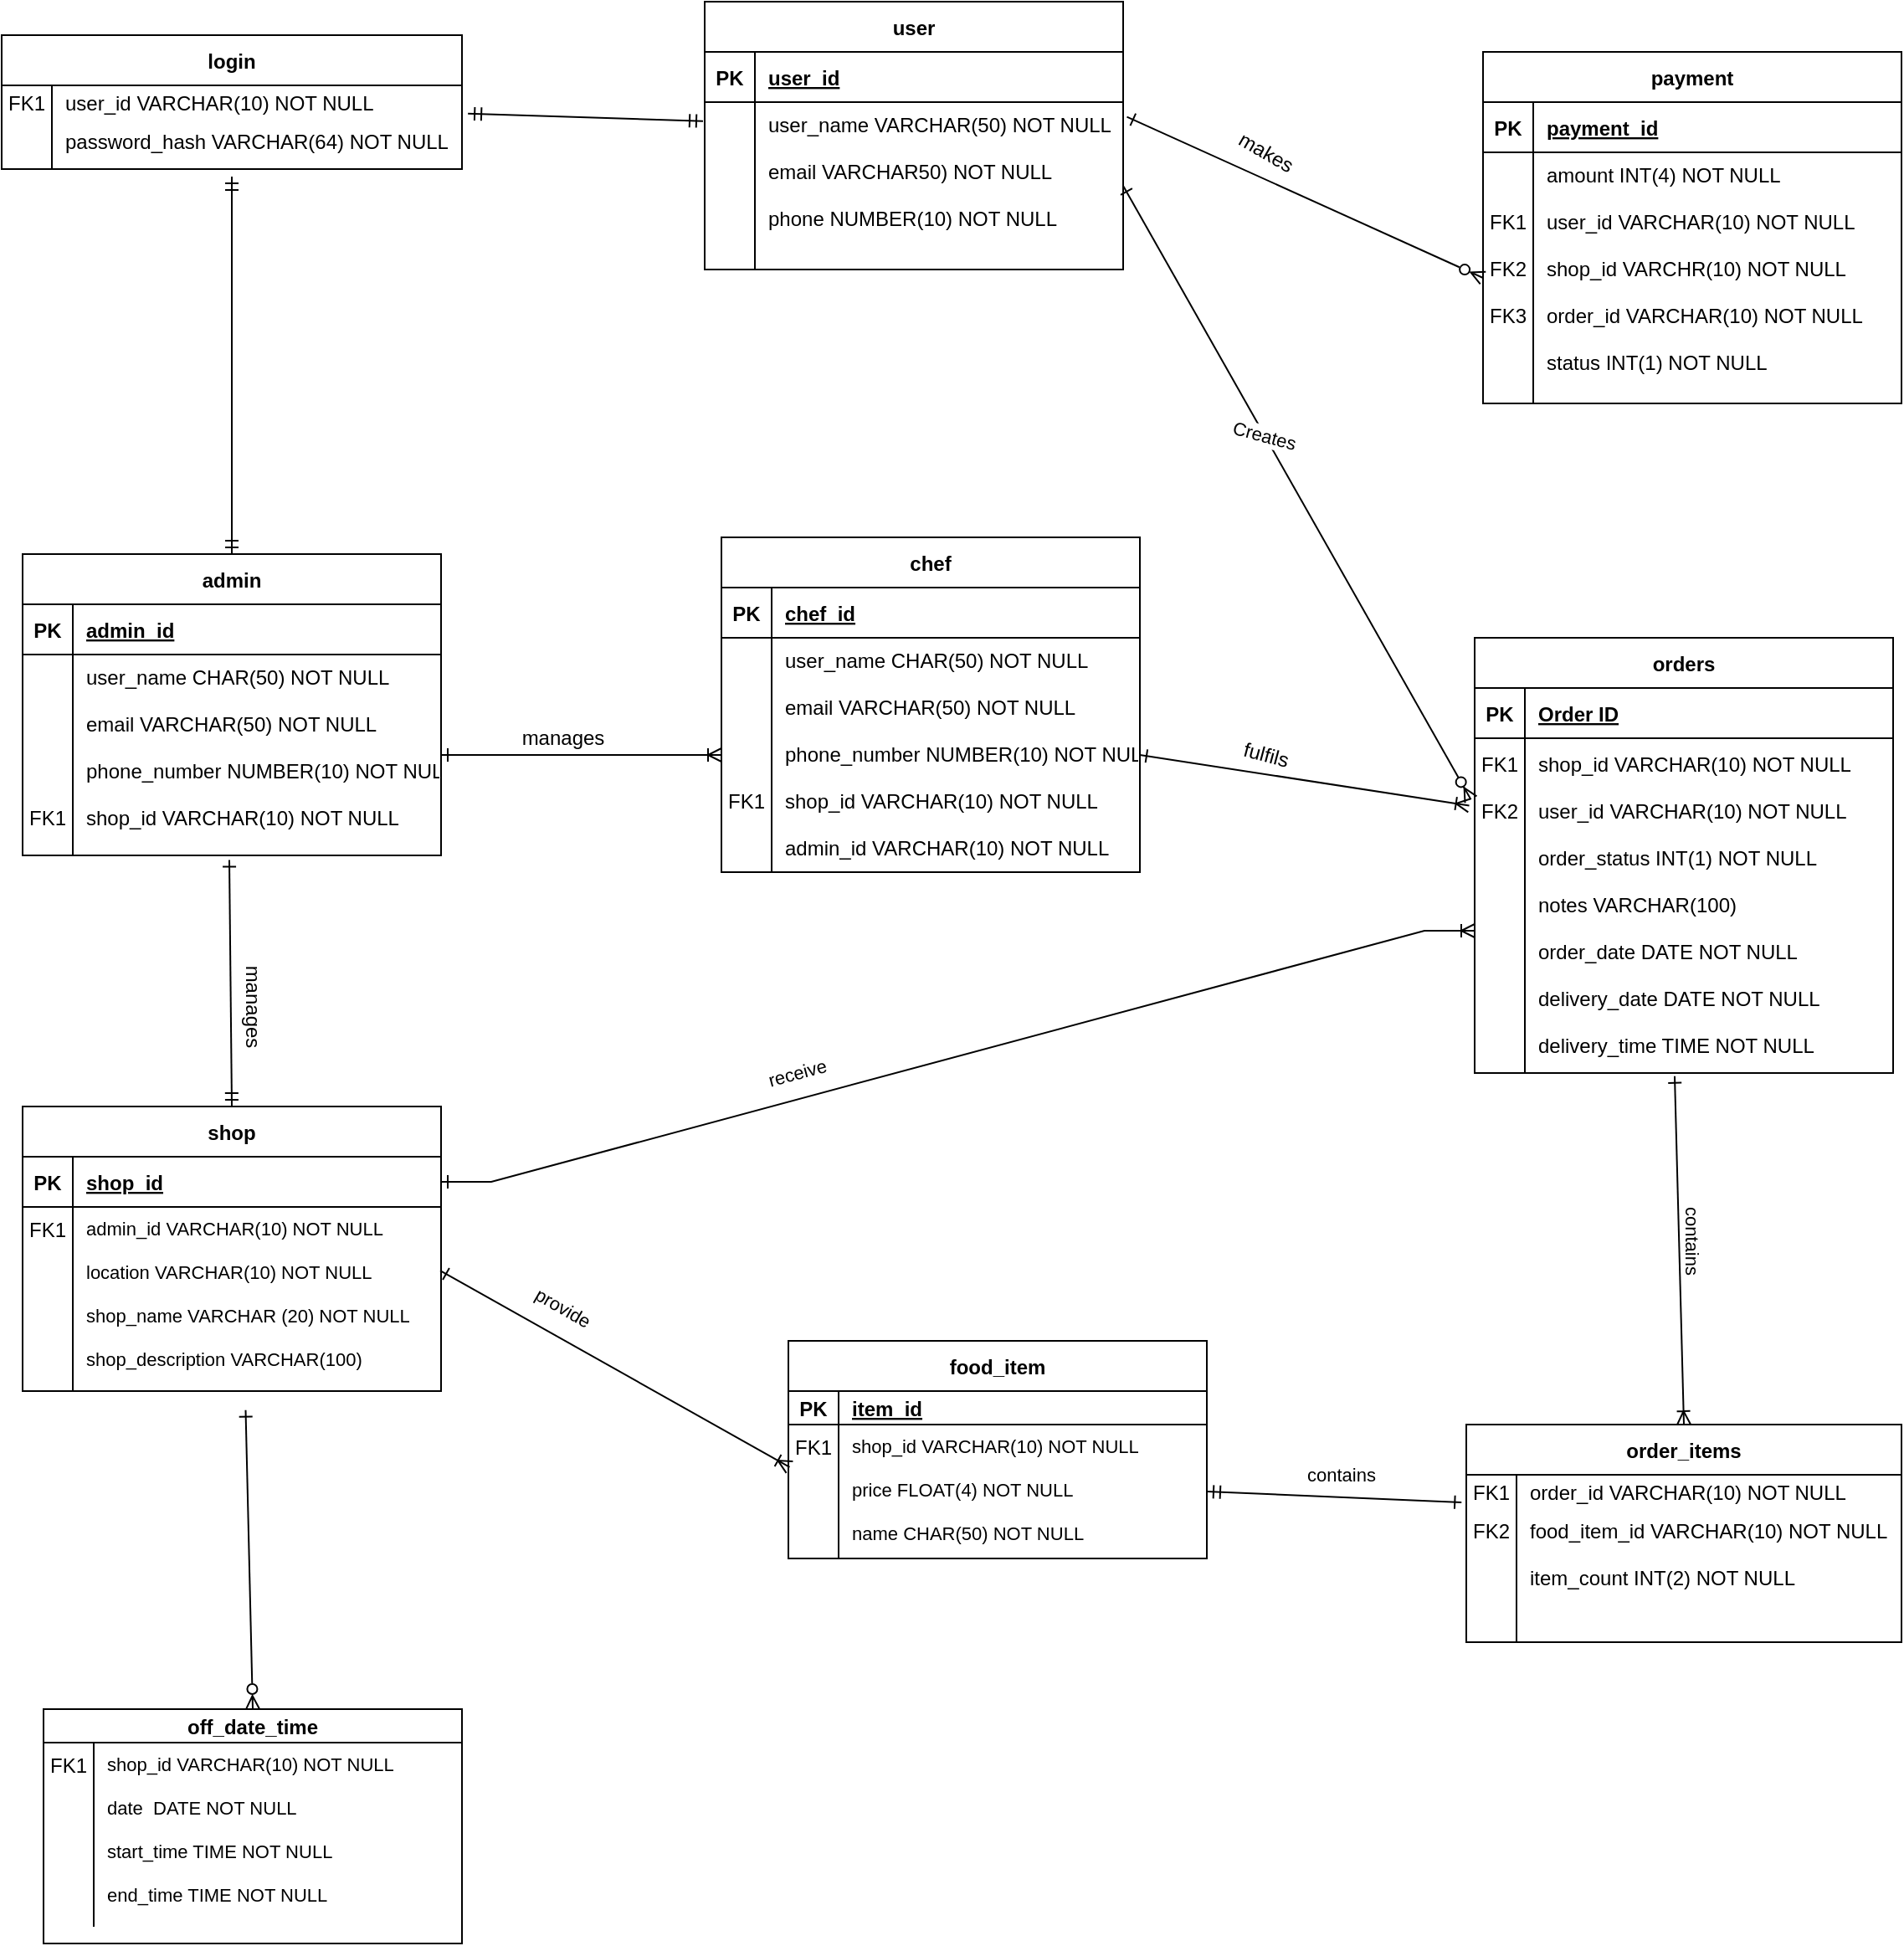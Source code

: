 <mxfile version="17.4.0" type="device"><diagram id="R2lEEEUBdFMjLlhIrx00" name="Page-1"><mxGraphModel dx="2926" dy="2122" grid="1" gridSize="10" guides="1" tooltips="1" connect="1" arrows="1" fold="1" page="1" pageScale="1" pageWidth="850" pageHeight="1100" math="0" shadow="0" extFonts="Permanent Marker^https://fonts.googleapis.com/css?family=Permanent+Marker"><root><mxCell id="0"/><mxCell id="1" parent="0"/><mxCell id="C-vyLk0tnHw3VtMMgP7b-1" value="" style="endArrow=ERzeroToMany;startArrow=ERone;endFill=1;startFill=0;exitX=1;exitY=0.5;exitDx=0;exitDy=0;entryX=-0.009;entryY=0.039;entryDx=0;entryDy=0;entryPerimeter=0;" parent="1" source="C-vyLk0tnHw3VtMMgP7b-27" target="C-vyLk0tnHw3VtMMgP7b-9" edge="1"><mxGeometry width="100" height="100" relative="1" as="geometry"><mxPoint x="340" y="720" as="sourcePoint"/><mxPoint x="440" y="620" as="targetPoint"/></mxGeometry></mxCell><mxCell id="uPToIhq1g-ueqpXhTGk2-4" value="Creates" style="edgeLabel;html=1;align=center;verticalAlign=middle;resizable=0;points=[];fontSize=11;rotation=15;" parent="C-vyLk0tnHw3VtMMgP7b-1" vertex="1" connectable="0"><mxGeometry x="-0.127" y="2" relative="1" as="geometry"><mxPoint x="-9" y="-10" as="offset"/></mxGeometry></mxCell><mxCell id="C-vyLk0tnHw3VtMMgP7b-12" value="" style="endArrow=ERoneToMany;startArrow=ERone;endFill=0;startFill=0;exitX=0.478;exitY=1.011;exitDx=0;exitDy=0;exitPerimeter=0;entryX=0.5;entryY=0;entryDx=0;entryDy=0;" parent="1" source="C-vyLk0tnHw3VtMMgP7b-9" target="C-vyLk0tnHw3VtMMgP7b-13" edge="1"><mxGeometry width="100" height="100" relative="1" as="geometry"><mxPoint x="400" y="180" as="sourcePoint"/><mxPoint x="460" y="205" as="targetPoint"/></mxGeometry></mxCell><mxCell id="C-vyLk0tnHw3VtMMgP7b-2" value="orders" style="shape=table;startSize=30;container=1;collapsible=1;childLayout=tableLayout;fixedRows=1;rowLines=0;fontStyle=1;align=center;resizeLast=1;" parent="1" vertex="1"><mxGeometry x="410" y="130" width="250" height="260" as="geometry"><mxRectangle x="450" y="120" width="70" height="30" as="alternateBounds"/></mxGeometry></mxCell><mxCell id="C-vyLk0tnHw3VtMMgP7b-3" value="" style="shape=partialRectangle;collapsible=0;dropTarget=0;pointerEvents=0;fillColor=none;points=[[0,0.5],[1,0.5]];portConstraint=eastwest;top=0;left=0;right=0;bottom=1;" parent="C-vyLk0tnHw3VtMMgP7b-2" vertex="1"><mxGeometry y="30" width="250" height="30" as="geometry"/></mxCell><mxCell id="C-vyLk0tnHw3VtMMgP7b-4" value="PK" style="shape=partialRectangle;overflow=hidden;connectable=0;fillColor=none;top=0;left=0;bottom=0;right=0;fontStyle=1;" parent="C-vyLk0tnHw3VtMMgP7b-3" vertex="1"><mxGeometry width="30" height="30" as="geometry"><mxRectangle width="30" height="30" as="alternateBounds"/></mxGeometry></mxCell><mxCell id="C-vyLk0tnHw3VtMMgP7b-5" value="Order ID" style="shape=partialRectangle;overflow=hidden;connectable=0;fillColor=none;top=0;left=0;bottom=0;right=0;align=left;spacingLeft=6;fontStyle=5;" parent="C-vyLk0tnHw3VtMMgP7b-3" vertex="1"><mxGeometry x="30" width="220" height="30" as="geometry"><mxRectangle width="220" height="30" as="alternateBounds"/></mxGeometry></mxCell><mxCell id="C-vyLk0tnHw3VtMMgP7b-6" value="" style="shape=partialRectangle;collapsible=0;dropTarget=0;pointerEvents=0;fillColor=none;points=[[0,0.5],[1,0.5]];portConstraint=eastwest;top=0;left=0;right=0;bottom=0;" parent="C-vyLk0tnHw3VtMMgP7b-2" vertex="1"><mxGeometry y="60" width="250" height="30" as="geometry"/></mxCell><mxCell id="C-vyLk0tnHw3VtMMgP7b-7" value="FK1" style="shape=partialRectangle;overflow=hidden;connectable=0;fillColor=none;top=0;left=0;bottom=0;right=0;" parent="C-vyLk0tnHw3VtMMgP7b-6" vertex="1"><mxGeometry width="30" height="30" as="geometry"><mxRectangle width="30" height="30" as="alternateBounds"/></mxGeometry></mxCell><mxCell id="C-vyLk0tnHw3VtMMgP7b-8" value="shop_id VARCHAR(10) NOT NULL" style="shape=partialRectangle;overflow=hidden;connectable=0;fillColor=none;top=0;left=0;bottom=0;right=0;align=left;spacingLeft=6;" parent="C-vyLk0tnHw3VtMMgP7b-6" vertex="1"><mxGeometry x="30" width="220" height="30" as="geometry"><mxRectangle width="220" height="30" as="alternateBounds"/></mxGeometry></mxCell><mxCell id="C-vyLk0tnHw3VtMMgP7b-9" value="" style="shape=partialRectangle;collapsible=0;dropTarget=0;pointerEvents=0;fillColor=none;points=[[0,0.5],[1,0.5]];portConstraint=eastwest;top=0;left=0;right=0;bottom=0;" parent="C-vyLk0tnHw3VtMMgP7b-2" vertex="1"><mxGeometry y="90" width="250" height="170" as="geometry"/></mxCell><mxCell id="C-vyLk0tnHw3VtMMgP7b-10" value="FK2" style="shape=partialRectangle;overflow=hidden;connectable=0;fillColor=none;top=0;left=0;bottom=0;right=0;verticalAlign=top;" parent="C-vyLk0tnHw3VtMMgP7b-9" vertex="1"><mxGeometry width="30" height="170" as="geometry"><mxRectangle width="30" height="170" as="alternateBounds"/></mxGeometry></mxCell><mxCell id="C-vyLk0tnHw3VtMMgP7b-11" value="user_id VARCHAR(10) NOT NULL&#10;&#10;order_status INT(1) NOT NULL&#10;&#10;notes VARCHAR(100)&#10;&#10;order_date DATE NOT NULL&#10;&#10;delivery_date DATE NOT NULL&#10;&#10;delivery_time TIME NOT NULL&#10;" style="shape=partialRectangle;overflow=hidden;connectable=0;fillColor=none;top=0;left=0;bottom=0;right=0;align=left;spacingLeft=6;verticalAlign=top;" parent="C-vyLk0tnHw3VtMMgP7b-9" vertex="1"><mxGeometry x="30" width="220" height="170" as="geometry"><mxRectangle width="220" height="170" as="alternateBounds"/></mxGeometry></mxCell><mxCell id="C-vyLk0tnHw3VtMMgP7b-13" value="order_items" style="shape=table;startSize=30;container=1;collapsible=1;childLayout=tableLayout;fixedRows=1;rowLines=0;fontStyle=1;align=center;resizeLast=1;" parent="1" vertex="1"><mxGeometry x="405" y="600" width="260" height="130" as="geometry"/></mxCell><mxCell id="C-vyLk0tnHw3VtMMgP7b-17" value="" style="shape=partialRectangle;collapsible=0;dropTarget=0;pointerEvents=0;fillColor=none;points=[[0,0.5],[1,0.5]];portConstraint=eastwest;top=0;left=0;right=0;bottom=0;" parent="C-vyLk0tnHw3VtMMgP7b-13" vertex="1"><mxGeometry y="30" width="260" height="20" as="geometry"/></mxCell><mxCell id="C-vyLk0tnHw3VtMMgP7b-18" value="FK1" style="shape=partialRectangle;overflow=hidden;connectable=0;fillColor=none;top=0;left=0;bottom=0;right=0;" parent="C-vyLk0tnHw3VtMMgP7b-17" vertex="1"><mxGeometry width="30" height="20" as="geometry"><mxRectangle width="30" height="20" as="alternateBounds"/></mxGeometry></mxCell><mxCell id="C-vyLk0tnHw3VtMMgP7b-19" value="order_id VARCHAR(10) NOT NULL" style="shape=partialRectangle;overflow=hidden;connectable=0;fillColor=none;top=0;left=0;bottom=0;right=0;align=left;spacingLeft=6;" parent="C-vyLk0tnHw3VtMMgP7b-17" vertex="1"><mxGeometry x="30" width="230" height="20" as="geometry"><mxRectangle width="230" height="20" as="alternateBounds"/></mxGeometry></mxCell><mxCell id="C-vyLk0tnHw3VtMMgP7b-20" value="" style="shape=partialRectangle;collapsible=0;dropTarget=0;pointerEvents=0;fillColor=none;points=[[0,0.5],[1,0.5]];portConstraint=eastwest;top=0;left=0;right=0;bottom=0;" parent="C-vyLk0tnHw3VtMMgP7b-13" vertex="1"><mxGeometry y="50" width="260" height="80" as="geometry"/></mxCell><mxCell id="C-vyLk0tnHw3VtMMgP7b-21" value="FK2" style="shape=partialRectangle;overflow=hidden;connectable=0;fillColor=none;top=0;left=0;bottom=0;right=0;verticalAlign=top;" parent="C-vyLk0tnHw3VtMMgP7b-20" vertex="1"><mxGeometry width="30" height="80" as="geometry"><mxRectangle width="30" height="80" as="alternateBounds"/></mxGeometry></mxCell><mxCell id="C-vyLk0tnHw3VtMMgP7b-22" value="food_item_id VARCHAR(10) NOT NULL&#10;&#10;item_count INT(2) NOT NULL" style="shape=partialRectangle;overflow=hidden;connectable=0;fillColor=none;top=0;left=0;bottom=0;right=0;align=left;spacingLeft=6;verticalAlign=top;" parent="C-vyLk0tnHw3VtMMgP7b-20" vertex="1"><mxGeometry x="30" width="230" height="80" as="geometry"><mxRectangle width="230" height="80" as="alternateBounds"/></mxGeometry></mxCell><mxCell id="uPToIhq1g-ueqpXhTGk2-53" style="edgeStyle=none;rounded=0;orthogonalLoop=1;jettySize=auto;html=1;exitX=-0.004;exitY=0.114;exitDx=0;exitDy=0;fontSize=12;startArrow=ERmandOne;startFill=0;endArrow=ERmandOne;endFill=0;entryX=1.013;entryY=-0.104;entryDx=0;entryDy=0;entryPerimeter=0;exitPerimeter=0;" parent="1" source="C-vyLk0tnHw3VtMMgP7b-27" target="uPToIhq1g-ueqpXhTGk2-49" edge="1"><mxGeometry relative="1" as="geometry"><mxPoint x="-150" y="-10" as="targetPoint"/></mxGeometry></mxCell><mxCell id="uPToIhq1g-ueqpXhTGk2-61" style="edgeStyle=none;rounded=0;orthogonalLoop=1;jettySize=auto;html=1;exitX=1.009;exitY=0.088;exitDx=0;exitDy=0;entryX=0;entryY=0.5;entryDx=0;entryDy=0;fontSize=12;startArrow=ERone;startFill=0;endArrow=ERzeroToMany;endFill=0;exitPerimeter=0;" parent="1" source="C-vyLk0tnHw3VtMMgP7b-27" target="uPToIhq1g-ueqpXhTGk2-58" edge="1"><mxGeometry relative="1" as="geometry"/></mxCell><mxCell id="C-vyLk0tnHw3VtMMgP7b-23" value="user" style="shape=table;startSize=30;container=1;collapsible=1;childLayout=tableLayout;fixedRows=1;rowLines=0;fontStyle=1;align=center;resizeLast=1;" parent="1" vertex="1"><mxGeometry x="-50" y="-250" width="250" height="160" as="geometry"><mxRectangle x="20" y="150" width="60" height="30" as="alternateBounds"/></mxGeometry></mxCell><mxCell id="C-vyLk0tnHw3VtMMgP7b-24" value="" style="shape=partialRectangle;collapsible=0;dropTarget=0;pointerEvents=0;fillColor=none;points=[[0,0.5],[1,0.5]];portConstraint=eastwest;top=0;left=0;right=0;bottom=1;" parent="C-vyLk0tnHw3VtMMgP7b-23" vertex="1"><mxGeometry y="30" width="250" height="30" as="geometry"/></mxCell><mxCell id="C-vyLk0tnHw3VtMMgP7b-25" value="PK" style="shape=partialRectangle;overflow=hidden;connectable=0;fillColor=none;top=0;left=0;bottom=0;right=0;fontStyle=1;" parent="C-vyLk0tnHw3VtMMgP7b-24" vertex="1"><mxGeometry width="30" height="30" as="geometry"><mxRectangle width="30" height="30" as="alternateBounds"/></mxGeometry></mxCell><mxCell id="C-vyLk0tnHw3VtMMgP7b-26" value="user_id" style="shape=partialRectangle;overflow=hidden;connectable=0;fillColor=none;top=0;left=0;bottom=0;right=0;align=left;spacingLeft=6;fontStyle=5;" parent="C-vyLk0tnHw3VtMMgP7b-24" vertex="1"><mxGeometry x="30" width="220" height="30" as="geometry"><mxRectangle width="220" height="30" as="alternateBounds"/></mxGeometry></mxCell><mxCell id="C-vyLk0tnHw3VtMMgP7b-27" value="" style="shape=partialRectangle;collapsible=0;dropTarget=0;pointerEvents=0;fillColor=none;points=[[0,0.5],[1,0.5]];portConstraint=eastwest;top=0;left=0;right=0;bottom=0;" parent="C-vyLk0tnHw3VtMMgP7b-23" vertex="1"><mxGeometry y="60" width="250" height="100" as="geometry"/></mxCell><mxCell id="C-vyLk0tnHw3VtMMgP7b-28" value="" style="shape=partialRectangle;overflow=hidden;connectable=0;fillColor=none;top=0;left=0;bottom=0;right=0;" parent="C-vyLk0tnHw3VtMMgP7b-27" vertex="1"><mxGeometry width="30" height="100" as="geometry"><mxRectangle width="30" height="100" as="alternateBounds"/></mxGeometry></mxCell><mxCell id="C-vyLk0tnHw3VtMMgP7b-29" value="user_name VARCHAR(50) NOT NULL&#10;&#10;email VARCHAR50) NOT NULL&#10;&#10;phone NUMBER(10) NOT NULL" style="shape=partialRectangle;overflow=hidden;connectable=0;fillColor=none;top=0;left=0;bottom=0;right=0;align=left;spacingLeft=6;fontSize=12;verticalAlign=top;" parent="C-vyLk0tnHw3VtMMgP7b-27" vertex="1"><mxGeometry x="30" width="220" height="100" as="geometry"><mxRectangle width="220" height="100" as="alternateBounds"/></mxGeometry></mxCell><mxCell id="uPToIhq1g-ueqpXhTGk2-5" value="contains" style="text;html=1;align=center;verticalAlign=middle;resizable=0;points=[];autosize=1;strokeColor=none;fillColor=none;fontSize=11;rotation=90;" parent="1" vertex="1"><mxGeometry x="510" y="480" width="60" height="20" as="geometry"/></mxCell><mxCell id="uPToIhq1g-ueqpXhTGk2-6" value="" style="endArrow=ERmandOne;startArrow=ERone;endFill=0;startFill=0;exitX=-0.011;exitY=-0.043;exitDx=0;exitDy=0;exitPerimeter=0;entryX=1;entryY=0.5;entryDx=0;entryDy=0;" parent="1" source="C-vyLk0tnHw3VtMMgP7b-20" target="uPToIhq1g-ueqpXhTGk2-12" edge="1"><mxGeometry width="100" height="100" relative="1" as="geometry"><mxPoint x="360" y="540" as="sourcePoint"/><mxPoint x="420" y="985" as="targetPoint"/></mxGeometry></mxCell><mxCell id="uPToIhq1g-ueqpXhTGk2-8" value="food_item" style="shape=table;startSize=30;container=1;collapsible=1;childLayout=tableLayout;fixedRows=1;rowLines=0;fontStyle=1;align=center;resizeLast=1;" parent="1" vertex="1"><mxGeometry y="550" width="250" height="130" as="geometry"/></mxCell><mxCell id="uPToIhq1g-ueqpXhTGk2-9" value="" style="shape=partialRectangle;collapsible=0;dropTarget=0;pointerEvents=0;fillColor=none;points=[[0,0.5],[1,0.5]];portConstraint=eastwest;top=0;left=0;right=0;bottom=1;" parent="uPToIhq1g-ueqpXhTGk2-8" vertex="1"><mxGeometry y="30" width="250" height="20" as="geometry"/></mxCell><mxCell id="uPToIhq1g-ueqpXhTGk2-10" value="PK" style="shape=partialRectangle;overflow=hidden;connectable=0;fillColor=none;top=0;left=0;bottom=0;right=0;fontStyle=1;" parent="uPToIhq1g-ueqpXhTGk2-9" vertex="1"><mxGeometry width="30" height="20" as="geometry"><mxRectangle width="30" height="20" as="alternateBounds"/></mxGeometry></mxCell><mxCell id="uPToIhq1g-ueqpXhTGk2-11" value="item_id" style="shape=partialRectangle;overflow=hidden;connectable=0;fillColor=none;top=0;left=0;bottom=0;right=0;align=left;spacingLeft=6;fontStyle=5;" parent="uPToIhq1g-ueqpXhTGk2-9" vertex="1"><mxGeometry x="30" width="220" height="20" as="geometry"><mxRectangle width="220" height="20" as="alternateBounds"/></mxGeometry></mxCell><mxCell id="uPToIhq1g-ueqpXhTGk2-12" value="" style="shape=partialRectangle;collapsible=0;dropTarget=0;pointerEvents=0;fillColor=none;points=[[0,0.5],[1,0.5]];portConstraint=eastwest;top=0;left=0;right=0;bottom=0;" parent="uPToIhq1g-ueqpXhTGk2-8" vertex="1"><mxGeometry y="50" width="250" height="80" as="geometry"/></mxCell><mxCell id="uPToIhq1g-ueqpXhTGk2-13" value="FK1" style="shape=partialRectangle;overflow=hidden;connectable=0;fillColor=none;top=0;left=0;bottom=0;right=0;verticalAlign=top;" parent="uPToIhq1g-ueqpXhTGk2-12" vertex="1"><mxGeometry width="30" height="80" as="geometry"><mxRectangle width="30" height="80" as="alternateBounds"/></mxGeometry></mxCell><mxCell id="uPToIhq1g-ueqpXhTGk2-14" value="shop_id VARCHAR(10) NOT NULL&#10;&#10;price FLOAT(4) NOT NULL&#10;&#10;name CHAR(50) NOT NULL&#10;" style="shape=partialRectangle;overflow=hidden;connectable=0;fillColor=none;top=0;left=0;bottom=0;right=0;align=left;spacingLeft=6;fontSize=11;verticalAlign=top;" parent="uPToIhq1g-ueqpXhTGk2-12" vertex="1"><mxGeometry x="30" width="220" height="80" as="geometry"><mxRectangle width="220" height="80" as="alternateBounds"/></mxGeometry></mxCell><mxCell id="uPToIhq1g-ueqpXhTGk2-15" value="contains" style="text;html=1;align=center;verticalAlign=middle;resizable=0;points=[];autosize=1;strokeColor=none;fillColor=none;fontSize=11;rotation=0;" parent="1" vertex="1"><mxGeometry x="300" y="620" width="60" height="20" as="geometry"/></mxCell><mxCell id="uPToIhq1g-ueqpXhTGk2-23" style="rounded=0;orthogonalLoop=1;jettySize=auto;html=1;fontSize=11;endArrow=ERoneToMany;endFill=0;entryX=0.003;entryY=0.318;entryDx=0;entryDy=0;entryPerimeter=0;exitX=0.998;exitY=0.346;exitDx=0;exitDy=0;exitPerimeter=0;startArrow=ERone;startFill=0;" parent="1" source="uPToIhq1g-ueqpXhTGk2-20" target="uPToIhq1g-ueqpXhTGk2-12" edge="1"><mxGeometry relative="1" as="geometry"><mxPoint x="60" y="720" as="targetPoint"/></mxGeometry></mxCell><mxCell id="uPToIhq1g-ueqpXhTGk2-16" value="shop" style="shape=table;startSize=30;container=1;collapsible=1;childLayout=tableLayout;fixedRows=1;rowLines=0;fontStyle=1;align=center;resizeLast=1;" parent="1" vertex="1"><mxGeometry x="-457.5" y="410" width="250" height="170" as="geometry"/></mxCell><mxCell id="uPToIhq1g-ueqpXhTGk2-17" value="" style="shape=partialRectangle;collapsible=0;dropTarget=0;pointerEvents=0;fillColor=none;points=[[0,0.5],[1,0.5]];portConstraint=eastwest;top=0;left=0;right=0;bottom=1;" parent="uPToIhq1g-ueqpXhTGk2-16" vertex="1"><mxGeometry y="30" width="250" height="30" as="geometry"/></mxCell><mxCell id="uPToIhq1g-ueqpXhTGk2-18" value="PK" style="shape=partialRectangle;overflow=hidden;connectable=0;fillColor=none;top=0;left=0;bottom=0;right=0;fontStyle=1;" parent="uPToIhq1g-ueqpXhTGk2-17" vertex="1"><mxGeometry width="30" height="30" as="geometry"><mxRectangle width="30" height="30" as="alternateBounds"/></mxGeometry></mxCell><mxCell id="uPToIhq1g-ueqpXhTGk2-19" value="shop_id" style="shape=partialRectangle;overflow=hidden;connectable=0;fillColor=none;top=0;left=0;bottom=0;right=0;align=left;spacingLeft=6;fontStyle=5;" parent="uPToIhq1g-ueqpXhTGk2-17" vertex="1"><mxGeometry x="30" width="220" height="30" as="geometry"><mxRectangle width="220" height="30" as="alternateBounds"/></mxGeometry></mxCell><mxCell id="uPToIhq1g-ueqpXhTGk2-20" value="" style="shape=partialRectangle;collapsible=0;dropTarget=0;pointerEvents=0;fillColor=none;points=[[0,0.5],[1,0.5]];portConstraint=eastwest;top=0;left=0;right=0;bottom=0;" parent="uPToIhq1g-ueqpXhTGk2-16" vertex="1"><mxGeometry y="60" width="250" height="110" as="geometry"/></mxCell><mxCell id="uPToIhq1g-ueqpXhTGk2-21" value="FK1" style="shape=partialRectangle;overflow=hidden;connectable=0;fillColor=none;top=0;left=0;bottom=0;right=0;verticalAlign=top;" parent="uPToIhq1g-ueqpXhTGk2-20" vertex="1"><mxGeometry width="30" height="110" as="geometry"><mxRectangle width="30" height="110" as="alternateBounds"/></mxGeometry></mxCell><mxCell id="uPToIhq1g-ueqpXhTGk2-22" value="admin_id VARCHAR(10) NOT NULL&#10;&#10;location VARCHAR(10) NOT NULL&#10;&#10;shop_name VARCHAR (20) NOT NULL&#10;&#10;shop_description VARCHAR(100)&#10;&#10;" style="shape=partialRectangle;overflow=hidden;connectable=0;fillColor=none;top=0;left=0;bottom=0;right=0;align=left;spacingLeft=6;fontSize=11;verticalAlign=top;" parent="uPToIhq1g-ueqpXhTGk2-20" vertex="1"><mxGeometry x="30" width="220" height="110" as="geometry"><mxRectangle width="220" height="110" as="alternateBounds"/></mxGeometry></mxCell><mxCell id="uPToIhq1g-ueqpXhTGk2-24" style="edgeStyle=entityRelationEdgeStyle;rounded=0;orthogonalLoop=1;jettySize=auto;html=1;exitX=1;exitY=0.5;exitDx=0;exitDy=0;fontSize=11;startArrow=ERone;startFill=0;endArrow=ERoneToMany;endFill=0;entryX=0;entryY=0.5;entryDx=0;entryDy=0;" parent="1" source="uPToIhq1g-ueqpXhTGk2-17" target="C-vyLk0tnHw3VtMMgP7b-9" edge="1"><mxGeometry relative="1" as="geometry"><mxPoint x="340" y="450" as="targetPoint"/></mxGeometry></mxCell><mxCell id="uPToIhq1g-ueqpXhTGk2-25" value="receive" style="text;html=1;align=center;verticalAlign=middle;resizable=0;points=[];autosize=1;strokeColor=none;fillColor=none;fontSize=11;rotation=-15;" parent="1" vertex="1"><mxGeometry x="-20" y="380" width="50" height="20" as="geometry"/></mxCell><mxCell id="uPToIhq1g-ueqpXhTGk2-26" value="provide" style="text;html=1;align=center;verticalAlign=middle;resizable=0;points=[];autosize=1;strokeColor=none;fillColor=none;fontSize=11;rotation=30;" parent="1" vertex="1"><mxGeometry x="-160" y="520" width="50" height="20" as="geometry"/></mxCell><mxCell id="uPToIhq1g-ueqpXhTGk2-29" value="admin" style="shape=table;startSize=30;container=1;collapsible=1;childLayout=tableLayout;fixedRows=1;rowLines=0;fontStyle=1;align=center;resizeLast=1;" parent="1" vertex="1"><mxGeometry x="-457.5" y="80" width="250" height="180" as="geometry"><mxRectangle x="20" y="150" width="60" height="30" as="alternateBounds"/></mxGeometry></mxCell><mxCell id="uPToIhq1g-ueqpXhTGk2-30" value="" style="shape=partialRectangle;collapsible=0;dropTarget=0;pointerEvents=0;fillColor=none;points=[[0,0.5],[1,0.5]];portConstraint=eastwest;top=0;left=0;right=0;bottom=1;" parent="uPToIhq1g-ueqpXhTGk2-29" vertex="1"><mxGeometry y="30" width="250" height="30" as="geometry"/></mxCell><mxCell id="uPToIhq1g-ueqpXhTGk2-31" value="PK" style="shape=partialRectangle;overflow=hidden;connectable=0;fillColor=none;top=0;left=0;bottom=0;right=0;fontStyle=1;" parent="uPToIhq1g-ueqpXhTGk2-30" vertex="1"><mxGeometry width="30" height="30" as="geometry"><mxRectangle width="30" height="30" as="alternateBounds"/></mxGeometry></mxCell><mxCell id="uPToIhq1g-ueqpXhTGk2-32" value="admin_id" style="shape=partialRectangle;overflow=hidden;connectable=0;fillColor=none;top=0;left=0;bottom=0;right=0;align=left;spacingLeft=6;fontStyle=5;" parent="uPToIhq1g-ueqpXhTGk2-30" vertex="1"><mxGeometry x="30" width="220" height="30" as="geometry"><mxRectangle width="220" height="30" as="alternateBounds"/></mxGeometry></mxCell><mxCell id="uPToIhq1g-ueqpXhTGk2-33" value="" style="shape=partialRectangle;collapsible=0;dropTarget=0;pointerEvents=0;fillColor=none;points=[[0,0.5],[1,0.5]];portConstraint=eastwest;top=0;left=0;right=0;bottom=0;" parent="uPToIhq1g-ueqpXhTGk2-29" vertex="1"><mxGeometry y="60" width="250" height="120" as="geometry"/></mxCell><mxCell id="uPToIhq1g-ueqpXhTGk2-34" value="&#10;&#10;&#10;&#10;&#10;&#10;FK1" style="shape=partialRectangle;overflow=hidden;connectable=0;fillColor=none;top=0;left=0;bottom=0;right=0;verticalAlign=top;" parent="uPToIhq1g-ueqpXhTGk2-33" vertex="1"><mxGeometry width="30" height="120" as="geometry"><mxRectangle width="30" height="120" as="alternateBounds"/></mxGeometry></mxCell><mxCell id="uPToIhq1g-ueqpXhTGk2-35" value="user_name CHAR(50) NOT NULL&#10;&#10;email VARCHAR(50) NOT NULL&#10;&#10;phone_number NUMBER(10) NOT NULL&#10;&#10;shop_id VARCHAR(10) NOT NULL" style="shape=partialRectangle;overflow=hidden;connectable=0;fillColor=none;top=0;left=0;bottom=0;right=0;align=left;spacingLeft=6;fontSize=12;verticalAlign=top;" parent="uPToIhq1g-ueqpXhTGk2-33" vertex="1"><mxGeometry x="30" width="220" height="120" as="geometry"><mxRectangle width="220" height="120" as="alternateBounds"/></mxGeometry></mxCell><mxCell id="uPToIhq1g-ueqpXhTGk2-36" style="rounded=0;orthogonalLoop=1;jettySize=auto;html=1;exitX=0.494;exitY=1.023;exitDx=0;exitDy=0;entryX=0.5;entryY=0;entryDx=0;entryDy=0;fontSize=12;startArrow=ERone;startFill=0;endArrow=ERmandOne;endFill=0;exitPerimeter=0;" parent="1" source="uPToIhq1g-ueqpXhTGk2-33" target="uPToIhq1g-ueqpXhTGk2-16" edge="1"><mxGeometry relative="1" as="geometry"/></mxCell><mxCell id="uPToIhq1g-ueqpXhTGk2-37" value="manages" style="text;html=1;align=center;verticalAlign=middle;resizable=0;points=[];autosize=1;strokeColor=none;fillColor=none;fontSize=12;rotation=90;" parent="1" vertex="1"><mxGeometry x="-355" y="340" width="70" height="20" as="geometry"/></mxCell><mxCell id="uPToIhq1g-ueqpXhTGk2-45" value="login" style="shape=table;startSize=30;container=1;collapsible=1;childLayout=tableLayout;fixedRows=1;rowLines=0;fontStyle=1;align=center;resizeLast=1;" parent="1" vertex="1"><mxGeometry x="-470" y="-230" width="275" height="80" as="geometry"><mxRectangle x="-352.5" y="-100" width="60" height="30" as="alternateBounds"/></mxGeometry></mxCell><mxCell id="uPToIhq1g-ueqpXhTGk2-46" value="" style="shape=partialRectangle;collapsible=0;dropTarget=0;pointerEvents=0;fillColor=none;points=[[0,0.5],[1,0.5]];portConstraint=eastwest;top=0;left=0;right=0;bottom=0;" parent="uPToIhq1g-ueqpXhTGk2-45" vertex="1"><mxGeometry y="30" width="275" height="20" as="geometry"/></mxCell><mxCell id="uPToIhq1g-ueqpXhTGk2-47" value="FK1" style="shape=partialRectangle;overflow=hidden;connectable=0;fillColor=none;top=0;left=0;bottom=0;right=0;" parent="uPToIhq1g-ueqpXhTGk2-46" vertex="1"><mxGeometry width="30" height="20" as="geometry"><mxRectangle width="30" height="20" as="alternateBounds"/></mxGeometry></mxCell><mxCell id="uPToIhq1g-ueqpXhTGk2-48" value="user_id VARCHAR(10) NOT NULL" style="shape=partialRectangle;overflow=hidden;connectable=0;fillColor=none;top=0;left=0;bottom=0;right=0;align=left;spacingLeft=6;" parent="uPToIhq1g-ueqpXhTGk2-46" vertex="1"><mxGeometry x="30" width="245" height="20" as="geometry"><mxRectangle width="245" height="20" as="alternateBounds"/></mxGeometry></mxCell><mxCell id="uPToIhq1g-ueqpXhTGk2-49" value="" style="shape=partialRectangle;collapsible=0;dropTarget=0;pointerEvents=0;fillColor=none;points=[[0,0.5],[1,0.5]];portConstraint=eastwest;top=0;left=0;right=0;bottom=0;" parent="uPToIhq1g-ueqpXhTGk2-45" vertex="1"><mxGeometry y="50" width="275" height="30" as="geometry"/></mxCell><mxCell id="uPToIhq1g-ueqpXhTGk2-50" value="" style="shape=partialRectangle;overflow=hidden;connectable=0;fillColor=none;top=0;left=0;bottom=0;right=0;verticalAlign=top;" parent="uPToIhq1g-ueqpXhTGk2-49" vertex="1"><mxGeometry width="30" height="30" as="geometry"><mxRectangle width="30" height="30" as="alternateBounds"/></mxGeometry></mxCell><mxCell id="uPToIhq1g-ueqpXhTGk2-51" value="password_hash VARCHAR(64) NOT NULL" style="shape=partialRectangle;overflow=hidden;connectable=0;fillColor=none;top=0;left=0;bottom=0;right=0;align=left;spacingLeft=6;verticalAlign=top;" parent="uPToIhq1g-ueqpXhTGk2-49" vertex="1"><mxGeometry x="30" width="245" height="30" as="geometry"><mxRectangle width="245" height="30" as="alternateBounds"/></mxGeometry></mxCell><mxCell id="uPToIhq1g-ueqpXhTGk2-52" style="edgeStyle=none;rounded=0;orthogonalLoop=1;jettySize=auto;html=1;exitX=0.5;exitY=1.149;exitDx=0;exitDy=0;entryX=0.5;entryY=0;entryDx=0;entryDy=0;fontSize=12;startArrow=ERmandOne;startFill=0;endArrow=ERmandOne;endFill=0;exitPerimeter=0;" parent="1" source="uPToIhq1g-ueqpXhTGk2-49" target="uPToIhq1g-ueqpXhTGk2-29" edge="1"><mxGeometry relative="1" as="geometry"/></mxCell><mxCell id="uPToIhq1g-ueqpXhTGk2-54" value="payment" style="shape=table;startSize=30;container=1;collapsible=1;childLayout=tableLayout;fixedRows=1;rowLines=0;fontStyle=1;align=center;resizeLast=1;" parent="1" vertex="1"><mxGeometry x="415" y="-220" width="250" height="210" as="geometry"><mxRectangle x="20" y="150" width="60" height="30" as="alternateBounds"/></mxGeometry></mxCell><mxCell id="uPToIhq1g-ueqpXhTGk2-55" value="" style="shape=partialRectangle;collapsible=0;dropTarget=0;pointerEvents=0;fillColor=none;points=[[0,0.5],[1,0.5]];portConstraint=eastwest;top=0;left=0;right=0;bottom=1;" parent="uPToIhq1g-ueqpXhTGk2-54" vertex="1"><mxGeometry y="30" width="250" height="30" as="geometry"/></mxCell><mxCell id="uPToIhq1g-ueqpXhTGk2-56" value="PK" style="shape=partialRectangle;overflow=hidden;connectable=0;fillColor=none;top=0;left=0;bottom=0;right=0;fontStyle=1;" parent="uPToIhq1g-ueqpXhTGk2-55" vertex="1"><mxGeometry width="30" height="30" as="geometry"><mxRectangle width="30" height="30" as="alternateBounds"/></mxGeometry></mxCell><mxCell id="uPToIhq1g-ueqpXhTGk2-57" value="payment_id" style="shape=partialRectangle;overflow=hidden;connectable=0;fillColor=none;top=0;left=0;bottom=0;right=0;align=left;spacingLeft=6;fontStyle=5;" parent="uPToIhq1g-ueqpXhTGk2-55" vertex="1"><mxGeometry x="30" width="220" height="30" as="geometry"><mxRectangle width="220" height="30" as="alternateBounds"/></mxGeometry></mxCell><mxCell id="uPToIhq1g-ueqpXhTGk2-58" value="" style="shape=partialRectangle;collapsible=0;dropTarget=0;pointerEvents=0;fillColor=none;points=[[0,0.5],[1,0.5]];portConstraint=eastwest;top=0;left=0;right=0;bottom=0;" parent="uPToIhq1g-ueqpXhTGk2-54" vertex="1"><mxGeometry y="60" width="250" height="150" as="geometry"/></mxCell><mxCell id="uPToIhq1g-ueqpXhTGk2-59" value="&#10;&#10;FK1&#10;&#10;FK2&#10;&#10;FK3" style="shape=partialRectangle;overflow=hidden;connectable=0;fillColor=none;top=0;left=0;bottom=0;right=0;verticalAlign=top;" parent="uPToIhq1g-ueqpXhTGk2-58" vertex="1"><mxGeometry width="30" height="150" as="geometry"><mxRectangle width="30" height="150" as="alternateBounds"/></mxGeometry></mxCell><mxCell id="uPToIhq1g-ueqpXhTGk2-60" value="amount INT(4) NOT NULL&#10;&#10;user_id VARCHAR(10) NOT NULL&#10;&#10;shop_id VARCHR(10) NOT NULL&#10;&#10;order_id VARCHAR(10) NOT NULL&#10;&#10;status INT(1) NOT NULL" style="shape=partialRectangle;overflow=hidden;connectable=0;fillColor=none;top=0;left=0;bottom=0;right=0;align=left;spacingLeft=6;fontSize=12;verticalAlign=top;" parent="uPToIhq1g-ueqpXhTGk2-58" vertex="1"><mxGeometry x="30" width="220" height="150" as="geometry"><mxRectangle width="220" height="150" as="alternateBounds"/></mxGeometry></mxCell><mxCell id="uPToIhq1g-ueqpXhTGk2-62" value="makes" style="text;html=1;align=center;verticalAlign=middle;resizable=0;points=[];autosize=1;strokeColor=none;fillColor=none;fontSize=12;rotation=30;" parent="1" vertex="1"><mxGeometry x="260" y="-170" width="50" height="20" as="geometry"/></mxCell><mxCell id="uPToIhq1g-ueqpXhTGk2-63" value="off_date_time" style="shape=table;startSize=20;container=1;collapsible=1;childLayout=tableLayout;fixedRows=1;rowLines=0;fontStyle=1;align=center;resizeLast=1;" parent="1" vertex="1"><mxGeometry x="-445" y="770" width="250" height="140" as="geometry"/></mxCell><mxCell id="uPToIhq1g-ueqpXhTGk2-67" value="" style="shape=partialRectangle;collapsible=0;dropTarget=0;pointerEvents=0;fillColor=none;points=[[0,0.5],[1,0.5]];portConstraint=eastwest;top=0;left=0;right=0;bottom=0;" parent="uPToIhq1g-ueqpXhTGk2-63" vertex="1"><mxGeometry y="20" width="250" height="110" as="geometry"/></mxCell><mxCell id="uPToIhq1g-ueqpXhTGk2-68" value="FK1" style="shape=partialRectangle;overflow=hidden;connectable=0;fillColor=none;top=0;left=0;bottom=0;right=0;verticalAlign=top;" parent="uPToIhq1g-ueqpXhTGk2-67" vertex="1"><mxGeometry width="30" height="110" as="geometry"><mxRectangle width="30" height="110" as="alternateBounds"/></mxGeometry></mxCell><mxCell id="uPToIhq1g-ueqpXhTGk2-69" value="shop_id VARCHAR(10) NOT NULL&#10;&#10;date  DATE NOT NULL&#10;&#10;start_time TIME NOT NULL&#10;&#10;end_time TIME NOT NULL&#10;&#10;" style="shape=partialRectangle;overflow=hidden;connectable=0;fillColor=none;top=0;left=0;bottom=0;right=0;align=left;spacingLeft=6;fontSize=11;verticalAlign=top;" parent="uPToIhq1g-ueqpXhTGk2-67" vertex="1"><mxGeometry x="30" width="220" height="110" as="geometry"><mxRectangle width="220" height="110" as="alternateBounds"/></mxGeometry></mxCell><mxCell id="uPToIhq1g-ueqpXhTGk2-70" style="edgeStyle=none;rounded=0;orthogonalLoop=1;jettySize=auto;html=1;exitX=0.533;exitY=1.103;exitDx=0;exitDy=0;fontSize=12;startArrow=ERone;startFill=0;endArrow=ERzeroToMany;endFill=0;exitPerimeter=0;entryX=0.5;entryY=0;entryDx=0;entryDy=0;" parent="1" source="uPToIhq1g-ueqpXhTGk2-20" target="uPToIhq1g-ueqpXhTGk2-63" edge="1"><mxGeometry relative="1" as="geometry"/></mxCell><mxCell id="9zQpJvSx59z1tP7okrxx-1" value="chef" style="shape=table;startSize=30;container=1;collapsible=1;childLayout=tableLayout;fixedRows=1;rowLines=0;fontStyle=1;align=center;resizeLast=1;" vertex="1" parent="1"><mxGeometry x="-40" y="70" width="250" height="200" as="geometry"><mxRectangle x="20" y="150" width="60" height="30" as="alternateBounds"/></mxGeometry></mxCell><mxCell id="9zQpJvSx59z1tP7okrxx-2" value="" style="shape=partialRectangle;collapsible=0;dropTarget=0;pointerEvents=0;fillColor=none;points=[[0,0.5],[1,0.5]];portConstraint=eastwest;top=0;left=0;right=0;bottom=1;" vertex="1" parent="9zQpJvSx59z1tP7okrxx-1"><mxGeometry y="30" width="250" height="30" as="geometry"/></mxCell><mxCell id="9zQpJvSx59z1tP7okrxx-3" value="PK" style="shape=partialRectangle;overflow=hidden;connectable=0;fillColor=none;top=0;left=0;bottom=0;right=0;fontStyle=1;" vertex="1" parent="9zQpJvSx59z1tP7okrxx-2"><mxGeometry width="30" height="30" as="geometry"><mxRectangle width="30" height="30" as="alternateBounds"/></mxGeometry></mxCell><mxCell id="9zQpJvSx59z1tP7okrxx-4" value="chef_id" style="shape=partialRectangle;overflow=hidden;connectable=0;fillColor=none;top=0;left=0;bottom=0;right=0;align=left;spacingLeft=6;fontStyle=5;" vertex="1" parent="9zQpJvSx59z1tP7okrxx-2"><mxGeometry x="30" width="220" height="30" as="geometry"><mxRectangle width="220" height="30" as="alternateBounds"/></mxGeometry></mxCell><mxCell id="9zQpJvSx59z1tP7okrxx-5" value="" style="shape=partialRectangle;collapsible=0;dropTarget=0;pointerEvents=0;fillColor=none;points=[[0,0.5],[1,0.5]];portConstraint=eastwest;top=0;left=0;right=0;bottom=0;" vertex="1" parent="9zQpJvSx59z1tP7okrxx-1"><mxGeometry y="60" width="250" height="140" as="geometry"/></mxCell><mxCell id="9zQpJvSx59z1tP7okrxx-6" value="&#10;&#10;&#10;&#10;&#10;&#10;FK1" style="shape=partialRectangle;overflow=hidden;connectable=0;fillColor=none;top=0;left=0;bottom=0;right=0;verticalAlign=top;" vertex="1" parent="9zQpJvSx59z1tP7okrxx-5"><mxGeometry width="30" height="140" as="geometry"><mxRectangle width="30" height="140" as="alternateBounds"/></mxGeometry></mxCell><mxCell id="9zQpJvSx59z1tP7okrxx-7" value="user_name CHAR(50) NOT NULL&#10;&#10;email VARCHAR(50) NOT NULL&#10;&#10;phone_number NUMBER(10) NOT NULL&#10;&#10;shop_id VARCHAR(10) NOT NULL&#10;&#10;admin_id VARCHAR(10) NOT NULL&#10;&#10;" style="shape=partialRectangle;overflow=hidden;connectable=0;fillColor=none;top=0;left=0;bottom=0;right=0;align=left;spacingLeft=6;fontSize=12;verticalAlign=top;" vertex="1" parent="9zQpJvSx59z1tP7okrxx-5"><mxGeometry x="30" width="220" height="140" as="geometry"><mxRectangle width="220" height="140" as="alternateBounds"/></mxGeometry></mxCell><mxCell id="9zQpJvSx59z1tP7okrxx-8" style="rounded=0;orthogonalLoop=1;jettySize=auto;html=1;exitX=1;exitY=0.5;exitDx=0;exitDy=0;entryX=-0.013;entryY=0.06;entryDx=0;entryDy=0;entryPerimeter=0;startArrow=ERone;startFill=0;endArrow=ERoneToMany;endFill=0;" edge="1" parent="1" source="9zQpJvSx59z1tP7okrxx-5" target="C-vyLk0tnHw3VtMMgP7b-9"><mxGeometry relative="1" as="geometry"/></mxCell><mxCell id="9zQpJvSx59z1tP7okrxx-9" value="fulfils" style="text;html=1;align=center;verticalAlign=middle;resizable=0;points=[];autosize=1;strokeColor=none;fillColor=none;rotation=15;" vertex="1" parent="1"><mxGeometry x="265" y="190" width="40" height="20" as="geometry"/></mxCell><mxCell id="9zQpJvSx59z1tP7okrxx-10" style="edgeStyle=none;rounded=0;orthogonalLoop=1;jettySize=auto;html=1;entryX=0;entryY=0.5;entryDx=0;entryDy=0;startArrow=ERone;startFill=0;endArrow=ERoneToMany;endFill=0;" edge="1" parent="1" source="uPToIhq1g-ueqpXhTGk2-33" target="9zQpJvSx59z1tP7okrxx-5"><mxGeometry relative="1" as="geometry"/></mxCell><mxCell id="9zQpJvSx59z1tP7okrxx-11" value="manages" style="text;html=1;align=center;verticalAlign=middle;resizable=0;points=[];autosize=1;strokeColor=none;fillColor=none;" vertex="1" parent="1"><mxGeometry x="-170" y="180" width="70" height="20" as="geometry"/></mxCell></root></mxGraphModel></diagram></mxfile>